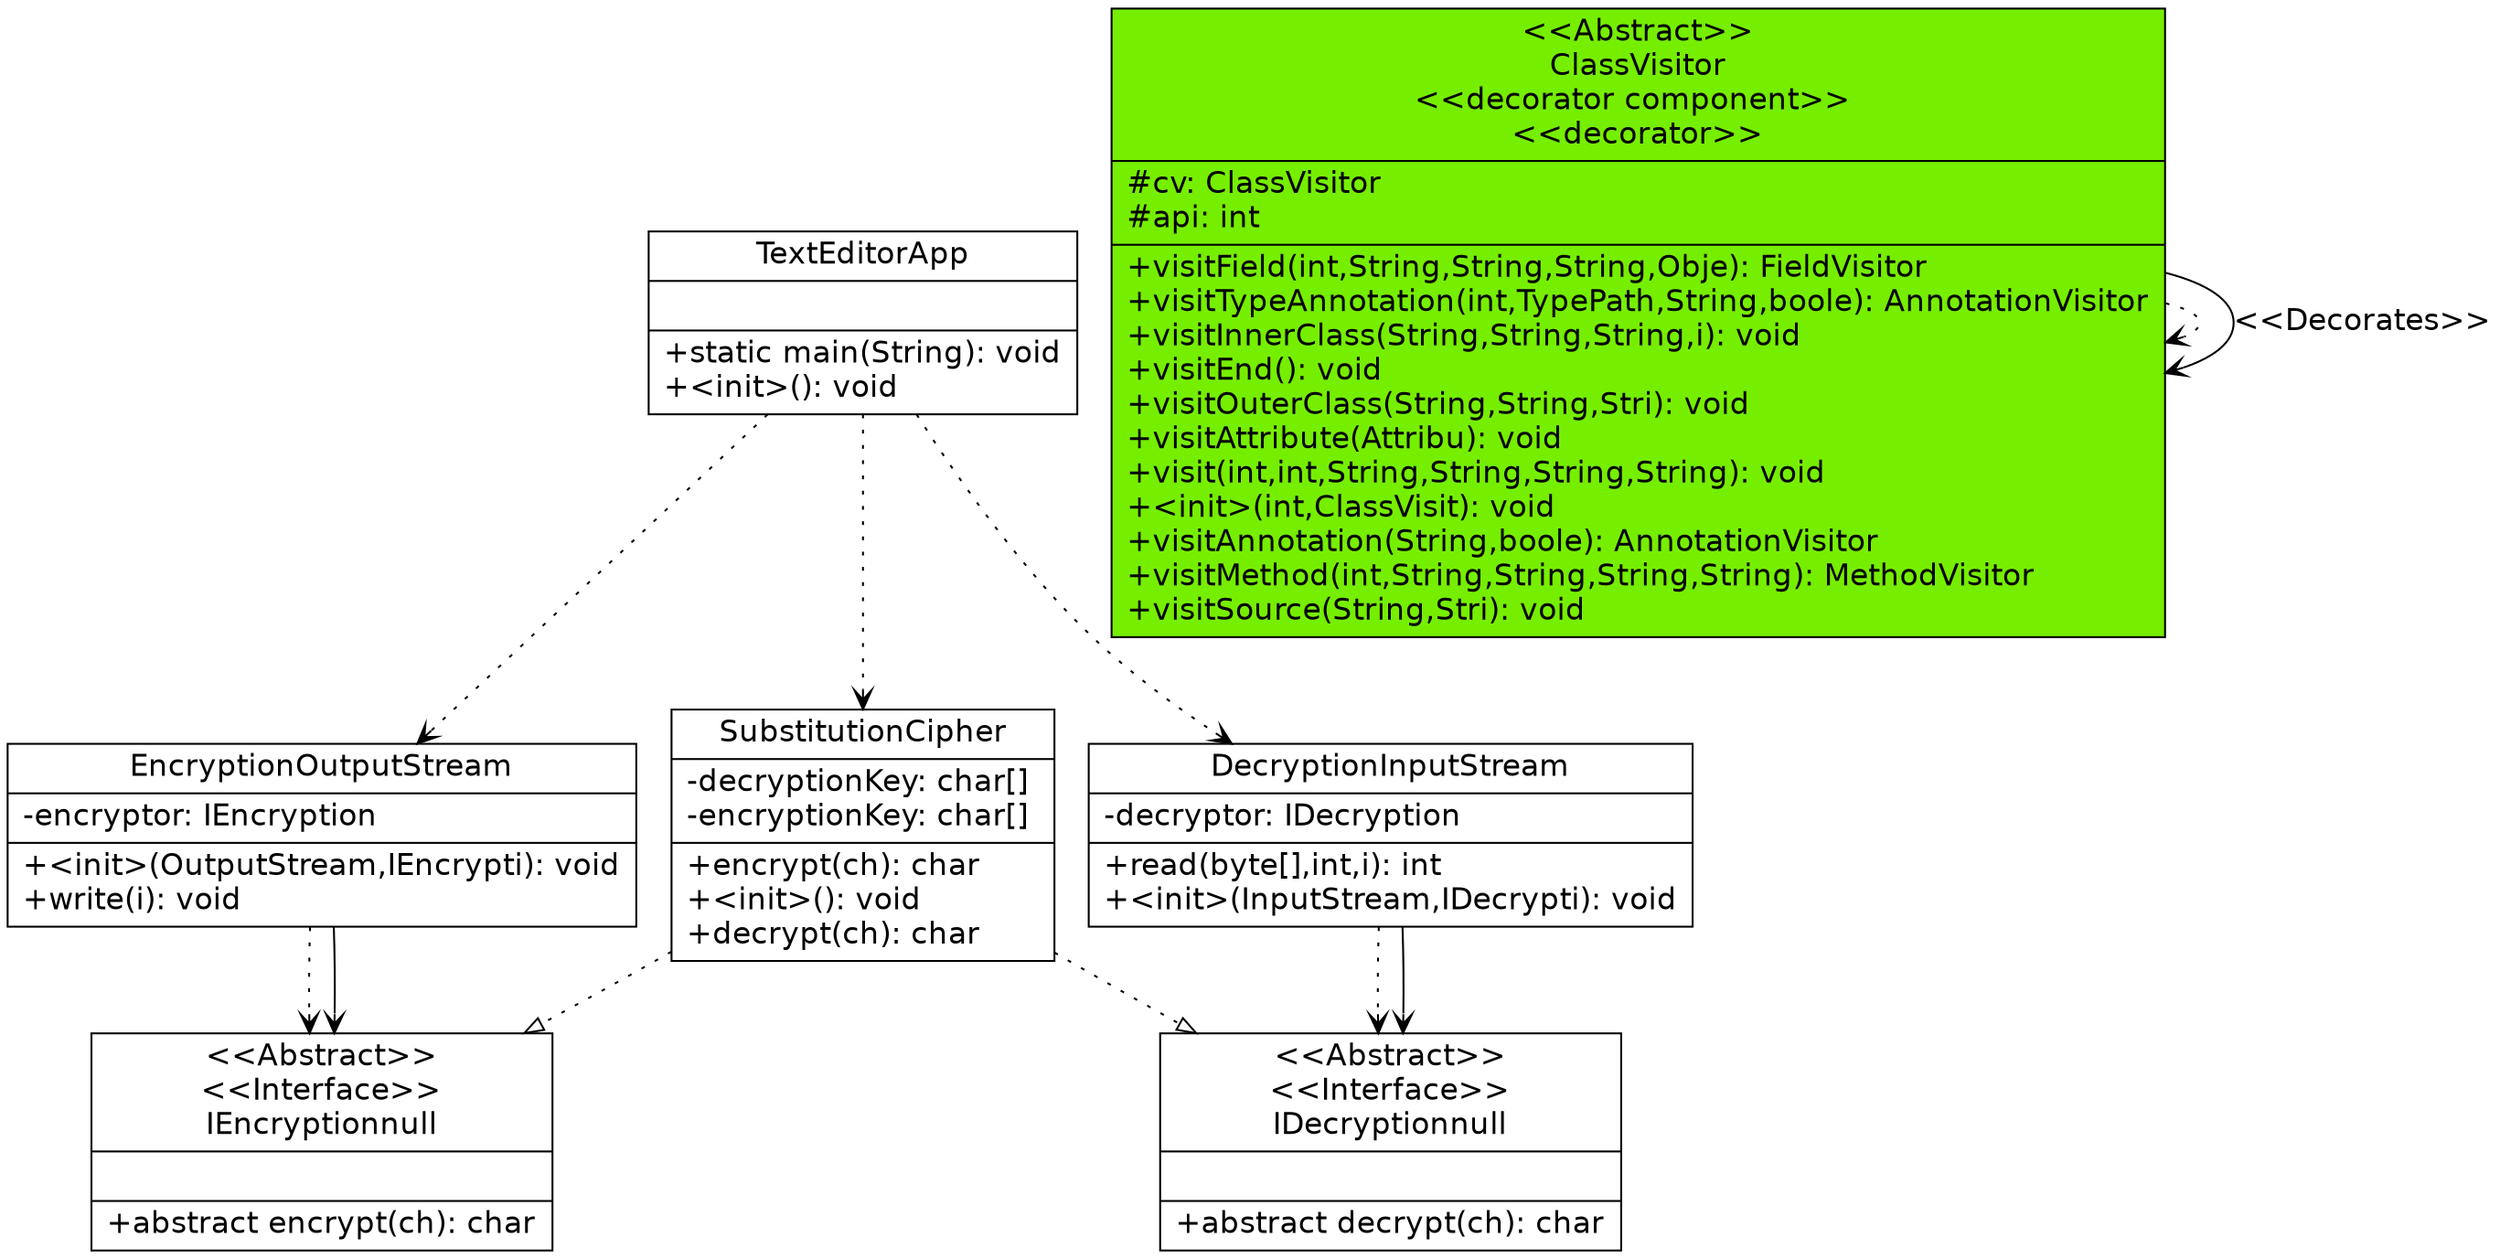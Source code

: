digraph G{
	fontname = "Bitstream Vera Sans"
	fontsize = 16

node [
	fontname = "Bitstream Vera Sans"
	fontsize = 16

 shape = "record"
]
edge [
	fontname = "Bitstream Vera Sans"
	fontsize = 16
]
IEncryption [ 
center=true
    label="{\<\<Abstract\>\>\n\<\<Interface\>\>\n
IEncryptionnull| | +abstract encrypt(ch): char\l}"color = black
style = filled 
 fillcolor = white
]
EncryptionOutputStream [ 
center=true
    label="{
EncryptionOutputStream|-encryptor: IEncryption \l | +\<init\>(OutputStream,IEncrypti): void\l+write(i): void\l}"color = black
style = filled 
 fillcolor = white]
SubstitutionCipher [ 
center=true
    label="{
SubstitutionCipher|-decryptionKey: char[] \l-encryptionKey: char[] \l | +encrypt(ch): char\l+\<init\>(): void\l+decrypt(ch): char\l}"color = black
style = filled 
 fillcolor = white]
DecryptionInputStream [ 
center=true
    label="{
DecryptionInputStream|-decryptor: IDecryption \l | +read(byte[],int,i): int\l+\<init\>(InputStream,IDecrypti): void\l}"color = black
style = filled 
 fillcolor = white]
IDecryption [ 
center=true
    label="{\<\<Abstract\>\>\n\<\<Interface\>\>\n
IDecryptionnull| | +abstract decrypt(ch): char\l}"color = black
style = filled 
 fillcolor = white
]
ClassVisitor [ 
center=true
    label="{\<\<Abstract\>\>\n
ClassVisitor\n\<\<decorator component\>\> \n\<\<decorator\>\>|#cv: ClassVisitor \l#api: int \l | +visitField(int,String,String,String,Obje): FieldVisitor\l+visitTypeAnnotation(int,TypePath,String,boole): AnnotationVisitor\l+visitInnerClass(String,String,String,i): void\l+visitEnd(): void\l+visitOuterClass(String,String,Stri): void\l+visitAttribute(Attribu): void\l+visit(int,int,String,String,String,String): void\l+\<init\>(int,ClassVisit): void\l+visitAnnotation(String,boole): AnnotationVisitor\l+visitMethod(int,String,String,String,String): MethodVisitor\l+visitSource(String,Stri): void\l}"color = black
style = filled 
 fillcolor = chartreuse2
]
TextEditorApp [ 
center=true
    label="{
TextEditorApp| | +static main(String): void\l+\<init\>(): void\l}"color = black
style = filled 
 fillcolor = white]
EncryptionOutputStream -> IEncryption[arrowhead = vee, style = dotted]
EncryptionOutputStream -> IEncryption[arrowhead = vee]
SubstitutionCipher -> IDecryption[arrowhead = onormal,style = dotted]
SubstitutionCipher -> IEncryption[arrowhead = onormal,style = dotted]
DecryptionInputStream -> IDecryption[arrowhead = vee, style = dotted]
DecryptionInputStream -> IDecryption[arrowhead = vee]
ClassVisitor -> ClassVisitor[arrowhead = vee, style = dotted]
ClassVisitor -> ClassVisitor [arrowhead = vee,label="\<\<Decorates\>\>"]
TextEditorApp -> DecryptionInputStream[arrowhead = vee, style = dotted]
TextEditorApp -> SubstitutionCipher[arrowhead = vee, style = dotted]
TextEditorApp -> EncryptionOutputStream[arrowhead = vee, style = dotted]


}